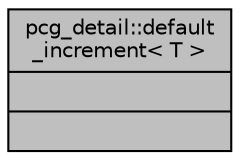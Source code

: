 digraph "pcg_detail::default_increment&lt; T &gt;"
{
 // INTERACTIVE_SVG=YES
  bgcolor="transparent";
  edge [fontname="Helvetica",fontsize="10",labelfontname="Helvetica",labelfontsize="10"];
  node [fontname="Helvetica",fontsize="10",shape=record];
  Node1 [label="{pcg_detail::default\l_increment\< T \>\n||}",height=0.2,width=0.4,color="black", fillcolor="grey75", style="filled" fontcolor="black"];
}
